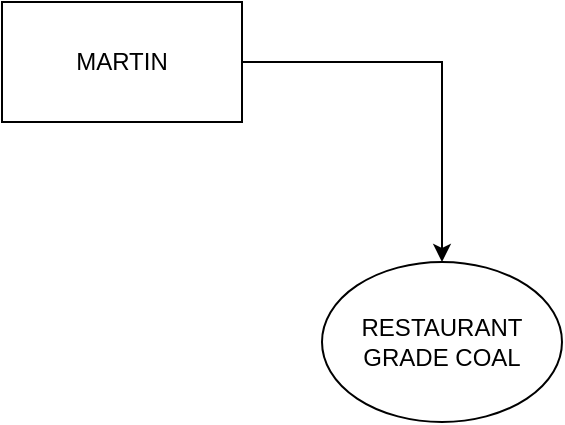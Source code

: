 <mxfile version="12.7.0" type="github"><diagram id="v8u9RZ-OUecFIMSG_bvG" name="Page-1"><mxGraphModel dx="1426" dy="722" grid="1" gridSize="10" guides="1" tooltips="1" connect="1" arrows="1" fold="1" page="1" pageScale="1" pageWidth="827" pageHeight="1169" math="0" shadow="0"><root><mxCell id="0"/><mxCell id="1" parent="0"/><mxCell id="K-6x5iM1QgSWyb6M2pIu-3" style="edgeStyle=orthogonalEdgeStyle;rounded=0;orthogonalLoop=1;jettySize=auto;html=1;exitX=1;exitY=0.5;exitDx=0;exitDy=0;" edge="1" parent="1" source="K-6x5iM1QgSWyb6M2pIu-1" target="K-6x5iM1QgSWyb6M2pIu-2"><mxGeometry relative="1" as="geometry"/></mxCell><mxCell id="K-6x5iM1QgSWyb6M2pIu-1" value="MARTIN" style="rounded=0;whiteSpace=wrap;html=1;" vertex="1" parent="1"><mxGeometry x="240" y="270" width="120" height="60" as="geometry"/></mxCell><mxCell id="K-6x5iM1QgSWyb6M2pIu-2" value="RESTAURANT GRADE COAL" style="ellipse;whiteSpace=wrap;html=1;" vertex="1" parent="1"><mxGeometry x="400" y="400" width="120" height="80" as="geometry"/></mxCell></root></mxGraphModel></diagram></mxfile>